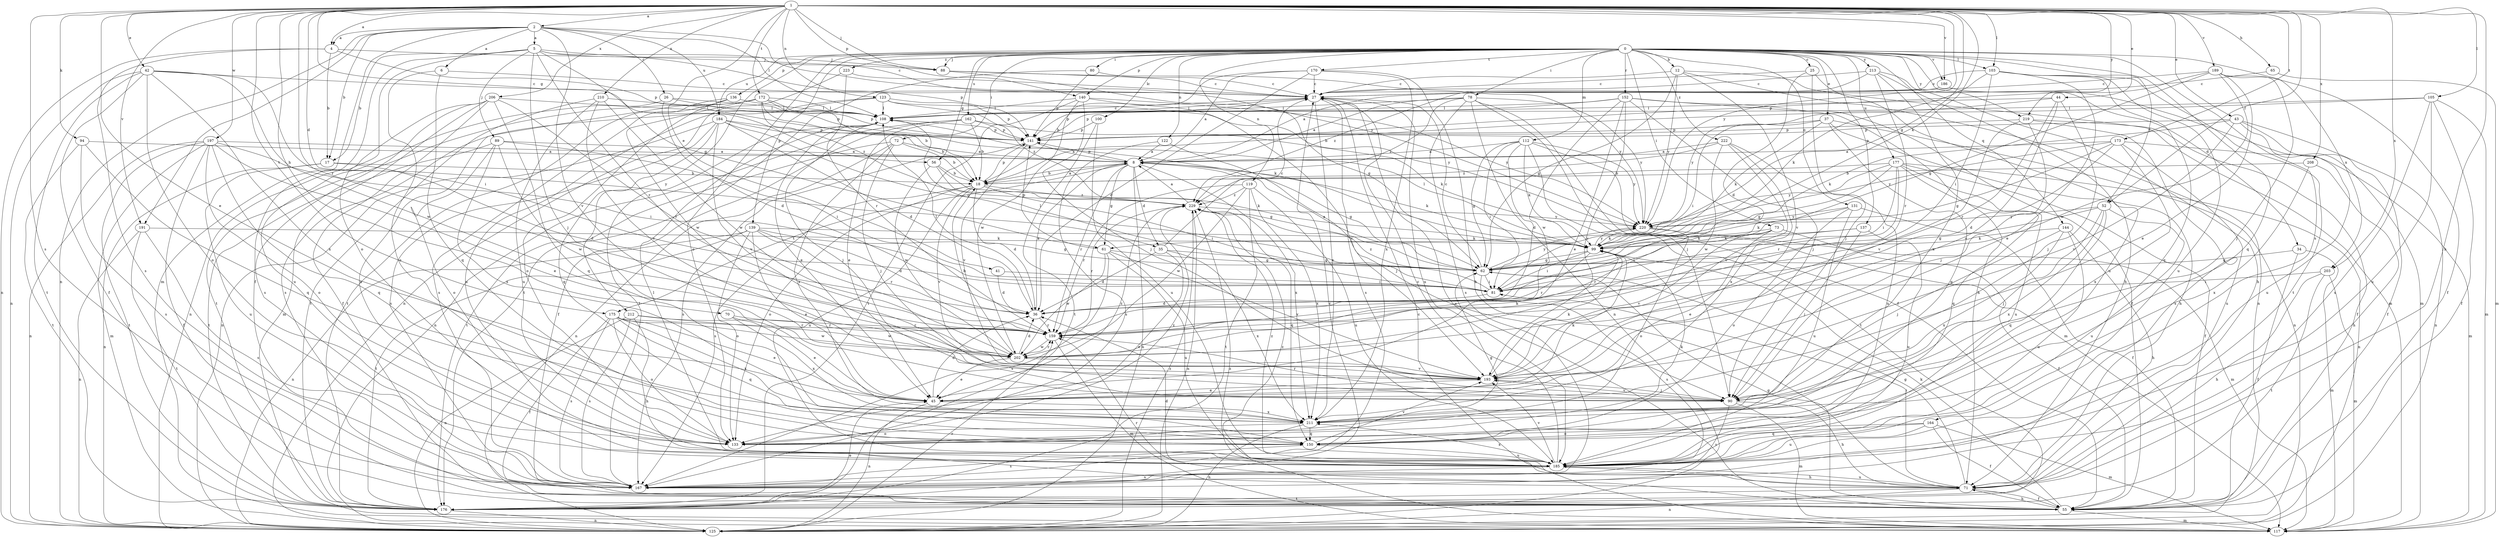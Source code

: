 strict digraph  {
0;
1;
2;
4;
5;
6;
8;
12;
17;
18;
25;
26;
27;
34;
35;
36;
37;
41;
42;
43;
44;
45;
52;
55;
56;
61;
62;
65;
70;
71;
72;
73;
78;
80;
81;
88;
89;
90;
94;
99;
100;
103;
105;
108;
112;
117;
119;
122;
123;
125;
131;
133;
136;
137;
139;
140;
141;
144;
150;
152;
159;
162;
164;
167;
170;
172;
173;
175;
176;
177;
184;
185;
186;
189;
191;
193;
197;
202;
203;
206;
208;
210;
211;
212;
213;
219;
220;
222;
223;
229;
0 -> 12  [label=b];
0 -> 25  [label=c];
0 -> 34  [label=d];
0 -> 37  [label=e];
0 -> 52  [label=f];
0 -> 56  [label=g];
0 -> 72  [label=i];
0 -> 73  [label=i];
0 -> 78  [label=i];
0 -> 80  [label=i];
0 -> 88  [label=j];
0 -> 100  [label=l];
0 -> 103  [label=l];
0 -> 112  [label=m];
0 -> 119  [label=n];
0 -> 122  [label=n];
0 -> 131  [label=o];
0 -> 133  [label=o];
0 -> 136  [label=p];
0 -> 137  [label=p];
0 -> 139  [label=p];
0 -> 140  [label=p];
0 -> 144  [label=q];
0 -> 150  [label=q];
0 -> 152  [label=r];
0 -> 162  [label=s];
0 -> 164  [label=s];
0 -> 170  [label=t];
0 -> 177  [label=u];
0 -> 184  [label=u];
0 -> 186  [label=v];
0 -> 203  [label=x];
0 -> 212  [label=y];
0 -> 213  [label=y];
0 -> 219  [label=y];
0 -> 222  [label=z];
0 -> 223  [label=z];
1 -> 2  [label=a];
1 -> 4  [label=a];
1 -> 35  [label=d];
1 -> 41  [label=e];
1 -> 42  [label=e];
1 -> 43  [label=e];
1 -> 44  [label=e];
1 -> 45  [label=e];
1 -> 52  [label=f];
1 -> 56  [label=g];
1 -> 61  [label=g];
1 -> 65  [label=h];
1 -> 70  [label=h];
1 -> 71  [label=h];
1 -> 88  [label=j];
1 -> 94  [label=k];
1 -> 99  [label=k];
1 -> 103  [label=l];
1 -> 105  [label=l];
1 -> 123  [label=n];
1 -> 140  [label=p];
1 -> 159  [label=r];
1 -> 167  [label=s];
1 -> 172  [label=t];
1 -> 173  [label=t];
1 -> 175  [label=t];
1 -> 186  [label=v];
1 -> 189  [label=v];
1 -> 191  [label=v];
1 -> 197  [label=w];
1 -> 203  [label=x];
1 -> 206  [label=x];
1 -> 208  [label=x];
1 -> 210  [label=x];
1 -> 219  [label=y];
1 -> 220  [label=y];
2 -> 4  [label=a];
2 -> 5  [label=a];
2 -> 6  [label=a];
2 -> 17  [label=b];
2 -> 26  [label=c];
2 -> 108  [label=l];
2 -> 117  [label=m];
2 -> 125  [label=n];
2 -> 184  [label=u];
2 -> 191  [label=v];
2 -> 193  [label=v];
2 -> 220  [label=y];
4 -> 17  [label=b];
4 -> 88  [label=j];
4 -> 125  [label=n];
4 -> 141  [label=p];
4 -> 167  [label=s];
5 -> 17  [label=b];
5 -> 27  [label=c];
5 -> 55  [label=f];
5 -> 61  [label=g];
5 -> 88  [label=j];
5 -> 89  [label=j];
5 -> 90  [label=j];
5 -> 133  [label=o];
5 -> 141  [label=p];
5 -> 159  [label=r];
6 -> 27  [label=c];
6 -> 133  [label=o];
6 -> 150  [label=q];
8 -> 18  [label=b];
8 -> 35  [label=d];
8 -> 61  [label=g];
8 -> 62  [label=g];
8 -> 99  [label=k];
8 -> 125  [label=n];
8 -> 141  [label=p];
8 -> 159  [label=r];
8 -> 175  [label=t];
8 -> 211  [label=x];
12 -> 27  [label=c];
12 -> 62  [label=g];
12 -> 117  [label=m];
12 -> 125  [label=n];
12 -> 193  [label=v];
12 -> 220  [label=y];
17 -> 18  [label=b];
17 -> 36  [label=d];
17 -> 125  [label=n];
17 -> 185  [label=u];
18 -> 8  [label=a];
18 -> 36  [label=d];
18 -> 81  [label=i];
18 -> 133  [label=o];
18 -> 141  [label=p];
18 -> 167  [label=s];
18 -> 185  [label=u];
18 -> 193  [label=v];
18 -> 229  [label=z];
25 -> 27  [label=c];
25 -> 36  [label=d];
25 -> 71  [label=h];
25 -> 90  [label=j];
26 -> 36  [label=d];
26 -> 108  [label=l];
26 -> 141  [label=p];
26 -> 185  [label=u];
27 -> 108  [label=l];
27 -> 141  [label=p];
27 -> 167  [label=s];
27 -> 185  [label=u];
27 -> 211  [label=x];
34 -> 55  [label=f];
34 -> 62  [label=g];
34 -> 117  [label=m];
35 -> 27  [label=c];
35 -> 36  [label=d];
35 -> 62  [label=g];
35 -> 133  [label=o];
35 -> 211  [label=x];
36 -> 8  [label=a];
36 -> 108  [label=l];
36 -> 159  [label=r];
37 -> 71  [label=h];
37 -> 81  [label=i];
37 -> 99  [label=k];
37 -> 125  [label=n];
37 -> 141  [label=p];
37 -> 150  [label=q];
41 -> 36  [label=d];
41 -> 81  [label=i];
42 -> 27  [label=c];
42 -> 55  [label=f];
42 -> 81  [label=i];
42 -> 125  [label=n];
42 -> 133  [label=o];
42 -> 176  [label=t];
42 -> 202  [label=w];
42 -> 211  [label=x];
43 -> 55  [label=f];
43 -> 99  [label=k];
43 -> 125  [label=n];
43 -> 141  [label=p];
43 -> 185  [label=u];
43 -> 193  [label=v];
44 -> 90  [label=j];
44 -> 108  [label=l];
44 -> 159  [label=r];
44 -> 193  [label=v];
44 -> 220  [label=y];
45 -> 36  [label=d];
45 -> 99  [label=k];
45 -> 125  [label=n];
45 -> 211  [label=x];
45 -> 229  [label=z];
52 -> 62  [label=g];
52 -> 90  [label=j];
52 -> 150  [label=q];
52 -> 185  [label=u];
52 -> 211  [label=x];
52 -> 220  [label=y];
55 -> 27  [label=c];
55 -> 62  [label=g];
55 -> 71  [label=h];
55 -> 99  [label=k];
55 -> 117  [label=m];
55 -> 159  [label=r];
56 -> 18  [label=b];
56 -> 62  [label=g];
56 -> 99  [label=k];
56 -> 202  [label=w];
61 -> 62  [label=g];
61 -> 141  [label=p];
61 -> 167  [label=s];
61 -> 185  [label=u];
61 -> 193  [label=v];
61 -> 202  [label=w];
62 -> 8  [label=a];
62 -> 27  [label=c];
62 -> 81  [label=i];
62 -> 167  [label=s];
62 -> 220  [label=y];
65 -> 27  [label=c];
65 -> 117  [label=m];
70 -> 45  [label=e];
70 -> 159  [label=r];
70 -> 211  [label=x];
71 -> 36  [label=d];
71 -> 55  [label=f];
71 -> 62  [label=g];
71 -> 81  [label=i];
71 -> 125  [label=n];
71 -> 176  [label=t];
71 -> 185  [label=u];
71 -> 229  [label=z];
72 -> 8  [label=a];
72 -> 18  [label=b];
72 -> 90  [label=j];
72 -> 125  [label=n];
72 -> 176  [label=t];
72 -> 211  [label=x];
73 -> 45  [label=e];
73 -> 55  [label=f];
73 -> 99  [label=k];
73 -> 159  [label=r];
73 -> 193  [label=v];
78 -> 8  [label=a];
78 -> 55  [label=f];
78 -> 90  [label=j];
78 -> 108  [label=l];
78 -> 125  [label=n];
78 -> 167  [label=s];
78 -> 220  [label=y];
78 -> 229  [label=z];
80 -> 27  [label=c];
80 -> 141  [label=p];
80 -> 176  [label=t];
81 -> 36  [label=d];
81 -> 108  [label=l];
81 -> 229  [label=z];
88 -> 27  [label=c];
88 -> 62  [label=g];
88 -> 220  [label=y];
89 -> 8  [label=a];
89 -> 81  [label=i];
89 -> 133  [label=o];
89 -> 176  [label=t];
89 -> 202  [label=w];
89 -> 211  [label=x];
90 -> 71  [label=h];
90 -> 117  [label=m];
90 -> 159  [label=r];
90 -> 167  [label=s];
90 -> 193  [label=v];
94 -> 8  [label=a];
94 -> 150  [label=q];
94 -> 167  [label=s];
94 -> 176  [label=t];
99 -> 62  [label=g];
99 -> 81  [label=i];
99 -> 108  [label=l];
99 -> 159  [label=r];
99 -> 220  [label=y];
100 -> 141  [label=p];
100 -> 176  [label=t];
100 -> 185  [label=u];
103 -> 27  [label=c];
103 -> 45  [label=e];
103 -> 81  [label=i];
103 -> 99  [label=k];
103 -> 150  [label=q];
103 -> 176  [label=t];
103 -> 185  [label=u];
105 -> 18  [label=b];
105 -> 55  [label=f];
105 -> 108  [label=l];
105 -> 117  [label=m];
105 -> 167  [label=s];
105 -> 185  [label=u];
108 -> 27  [label=c];
108 -> 45  [label=e];
108 -> 90  [label=j];
108 -> 141  [label=p];
112 -> 8  [label=a];
112 -> 36  [label=d];
112 -> 62  [label=g];
112 -> 81  [label=i];
112 -> 99  [label=k];
112 -> 117  [label=m];
112 -> 176  [label=t];
112 -> 220  [label=y];
117 -> 27  [label=c];
117 -> 229  [label=z];
119 -> 159  [label=r];
119 -> 176  [label=t];
119 -> 185  [label=u];
119 -> 202  [label=w];
119 -> 211  [label=x];
119 -> 229  [label=z];
122 -> 8  [label=a];
122 -> 90  [label=j];
122 -> 167  [label=s];
123 -> 108  [label=l];
123 -> 141  [label=p];
123 -> 167  [label=s];
123 -> 185  [label=u];
123 -> 220  [label=y];
123 -> 229  [label=z];
125 -> 159  [label=r];
125 -> 229  [label=z];
131 -> 55  [label=f];
131 -> 99  [label=k];
131 -> 133  [label=o];
131 -> 185  [label=u];
131 -> 220  [label=y];
133 -> 62  [label=g];
133 -> 99  [label=k];
133 -> 229  [label=z];
136 -> 108  [label=l];
136 -> 133  [label=o];
136 -> 167  [label=s];
136 -> 176  [label=t];
137 -> 81  [label=i];
137 -> 90  [label=j];
137 -> 99  [label=k];
137 -> 185  [label=u];
139 -> 36  [label=d];
139 -> 45  [label=e];
139 -> 62  [label=g];
139 -> 99  [label=k];
139 -> 125  [label=n];
139 -> 133  [label=o];
139 -> 159  [label=r];
139 -> 176  [label=t];
140 -> 90  [label=j];
140 -> 108  [label=l];
140 -> 176  [label=t];
140 -> 193  [label=v];
140 -> 202  [label=w];
140 -> 220  [label=y];
141 -> 8  [label=a];
141 -> 167  [label=s];
141 -> 193  [label=v];
144 -> 71  [label=h];
144 -> 90  [label=j];
144 -> 99  [label=k];
144 -> 185  [label=u];
144 -> 211  [label=x];
150 -> 167  [label=s];
150 -> 185  [label=u];
150 -> 193  [label=v];
152 -> 45  [label=e];
152 -> 55  [label=f];
152 -> 71  [label=h];
152 -> 90  [label=j];
152 -> 108  [label=l];
152 -> 141  [label=p];
152 -> 193  [label=v];
152 -> 202  [label=w];
159 -> 117  [label=m];
159 -> 202  [label=w];
162 -> 18  [label=b];
162 -> 45  [label=e];
162 -> 55  [label=f];
162 -> 99  [label=k];
162 -> 125  [label=n];
162 -> 141  [label=p];
164 -> 55  [label=f];
164 -> 117  [label=m];
164 -> 133  [label=o];
164 -> 150  [label=q];
164 -> 185  [label=u];
167 -> 108  [label=l];
170 -> 8  [label=a];
170 -> 18  [label=b];
170 -> 27  [label=c];
170 -> 36  [label=d];
170 -> 71  [label=h];
170 -> 211  [label=x];
172 -> 18  [label=b];
172 -> 99  [label=k];
172 -> 108  [label=l];
172 -> 141  [label=p];
172 -> 176  [label=t];
172 -> 185  [label=u];
172 -> 202  [label=w];
172 -> 229  [label=z];
173 -> 8  [label=a];
173 -> 36  [label=d];
173 -> 62  [label=g];
173 -> 117  [label=m];
173 -> 185  [label=u];
173 -> 211  [label=x];
173 -> 220  [label=y];
175 -> 45  [label=e];
175 -> 55  [label=f];
175 -> 133  [label=o];
175 -> 150  [label=q];
175 -> 159  [label=r];
175 -> 167  [label=s];
175 -> 202  [label=w];
175 -> 211  [label=x];
176 -> 27  [label=c];
176 -> 45  [label=e];
176 -> 125  [label=n];
177 -> 18  [label=b];
177 -> 55  [label=f];
177 -> 62  [label=g];
177 -> 81  [label=i];
177 -> 125  [label=n];
177 -> 150  [label=q];
177 -> 159  [label=r];
177 -> 185  [label=u];
177 -> 220  [label=y];
184 -> 18  [label=b];
184 -> 36  [label=d];
184 -> 62  [label=g];
184 -> 125  [label=n];
184 -> 141  [label=p];
184 -> 150  [label=q];
184 -> 167  [label=s];
184 -> 193  [label=v];
185 -> 27  [label=c];
185 -> 71  [label=h];
185 -> 108  [label=l];
185 -> 167  [label=s];
185 -> 193  [label=v];
185 -> 211  [label=x];
185 -> 229  [label=z];
186 -> 8  [label=a];
186 -> 117  [label=m];
189 -> 27  [label=c];
189 -> 45  [label=e];
189 -> 55  [label=f];
189 -> 62  [label=g];
189 -> 90  [label=j];
189 -> 141  [label=p];
189 -> 202  [label=w];
191 -> 99  [label=k];
191 -> 125  [label=n];
191 -> 167  [label=s];
191 -> 176  [label=t];
193 -> 45  [label=e];
193 -> 90  [label=j];
193 -> 99  [label=k];
197 -> 8  [label=a];
197 -> 45  [label=e];
197 -> 55  [label=f];
197 -> 81  [label=i];
197 -> 117  [label=m];
197 -> 125  [label=n];
197 -> 133  [label=o];
197 -> 150  [label=q];
197 -> 176  [label=t];
202 -> 18  [label=b];
202 -> 36  [label=d];
202 -> 45  [label=e];
202 -> 99  [label=k];
202 -> 159  [label=r];
202 -> 193  [label=v];
203 -> 71  [label=h];
203 -> 81  [label=i];
203 -> 117  [label=m];
203 -> 176  [label=t];
206 -> 55  [label=f];
206 -> 108  [label=l];
206 -> 117  [label=m];
206 -> 125  [label=n];
206 -> 150  [label=q];
206 -> 159  [label=r];
206 -> 167  [label=s];
208 -> 18  [label=b];
208 -> 71  [label=h];
208 -> 211  [label=x];
210 -> 108  [label=l];
210 -> 176  [label=t];
210 -> 185  [label=u];
210 -> 193  [label=v];
210 -> 202  [label=w];
211 -> 125  [label=n];
211 -> 133  [label=o];
211 -> 150  [label=q];
212 -> 71  [label=h];
212 -> 125  [label=n];
212 -> 159  [label=r];
212 -> 167  [label=s];
212 -> 202  [label=w];
213 -> 27  [label=c];
213 -> 71  [label=h];
213 -> 159  [label=r];
213 -> 185  [label=u];
213 -> 211  [label=x];
213 -> 229  [label=z];
219 -> 55  [label=f];
219 -> 90  [label=j];
219 -> 141  [label=p];
219 -> 167  [label=s];
219 -> 193  [label=v];
220 -> 99  [label=k];
220 -> 117  [label=m];
220 -> 133  [label=o];
222 -> 8  [label=a];
222 -> 185  [label=u];
222 -> 193  [label=v];
222 -> 202  [label=w];
222 -> 211  [label=x];
222 -> 229  [label=z];
223 -> 27  [label=c];
223 -> 125  [label=n];
223 -> 159  [label=r];
229 -> 8  [label=a];
229 -> 125  [label=n];
229 -> 150  [label=q];
229 -> 159  [label=r];
229 -> 220  [label=y];
}
